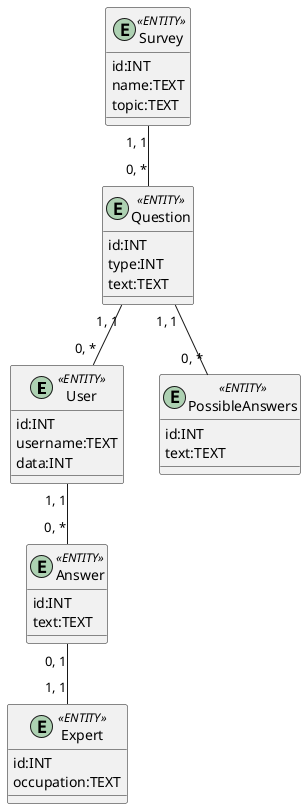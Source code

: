 @startuml
entity User <<ENTITY>> {
    id:INT
    username:TEXT
    data:INT
  }

  entity Expert <<ENTITY>>{
    id:INT
    occupation:TEXT
  }

  entity Survey <<ENTITY>>{
    id:INT
    name:TEXT
    topic:TEXT
  }

  entity Question <<ENTITY>>{
    id:INT
    type:INT
    text:TEXT
  }

  entity Answer <<ENTITY>> {
    id:INT
    text:TEXT
  }

  entity PossibleAnswers <<ENTITY>> {
    id:INT
    text:TEXT
  }

  Question "0, *" -u- "1, 1" Survey
  Expert "1, 1" -u- "0, 1" Answer
  User "0, *" -u- "1, 1" Question
  Answer "0, *" -u- "1, 1" User
  PossibleAnswers "0, *" -u- "1, 1" Question
@enduml